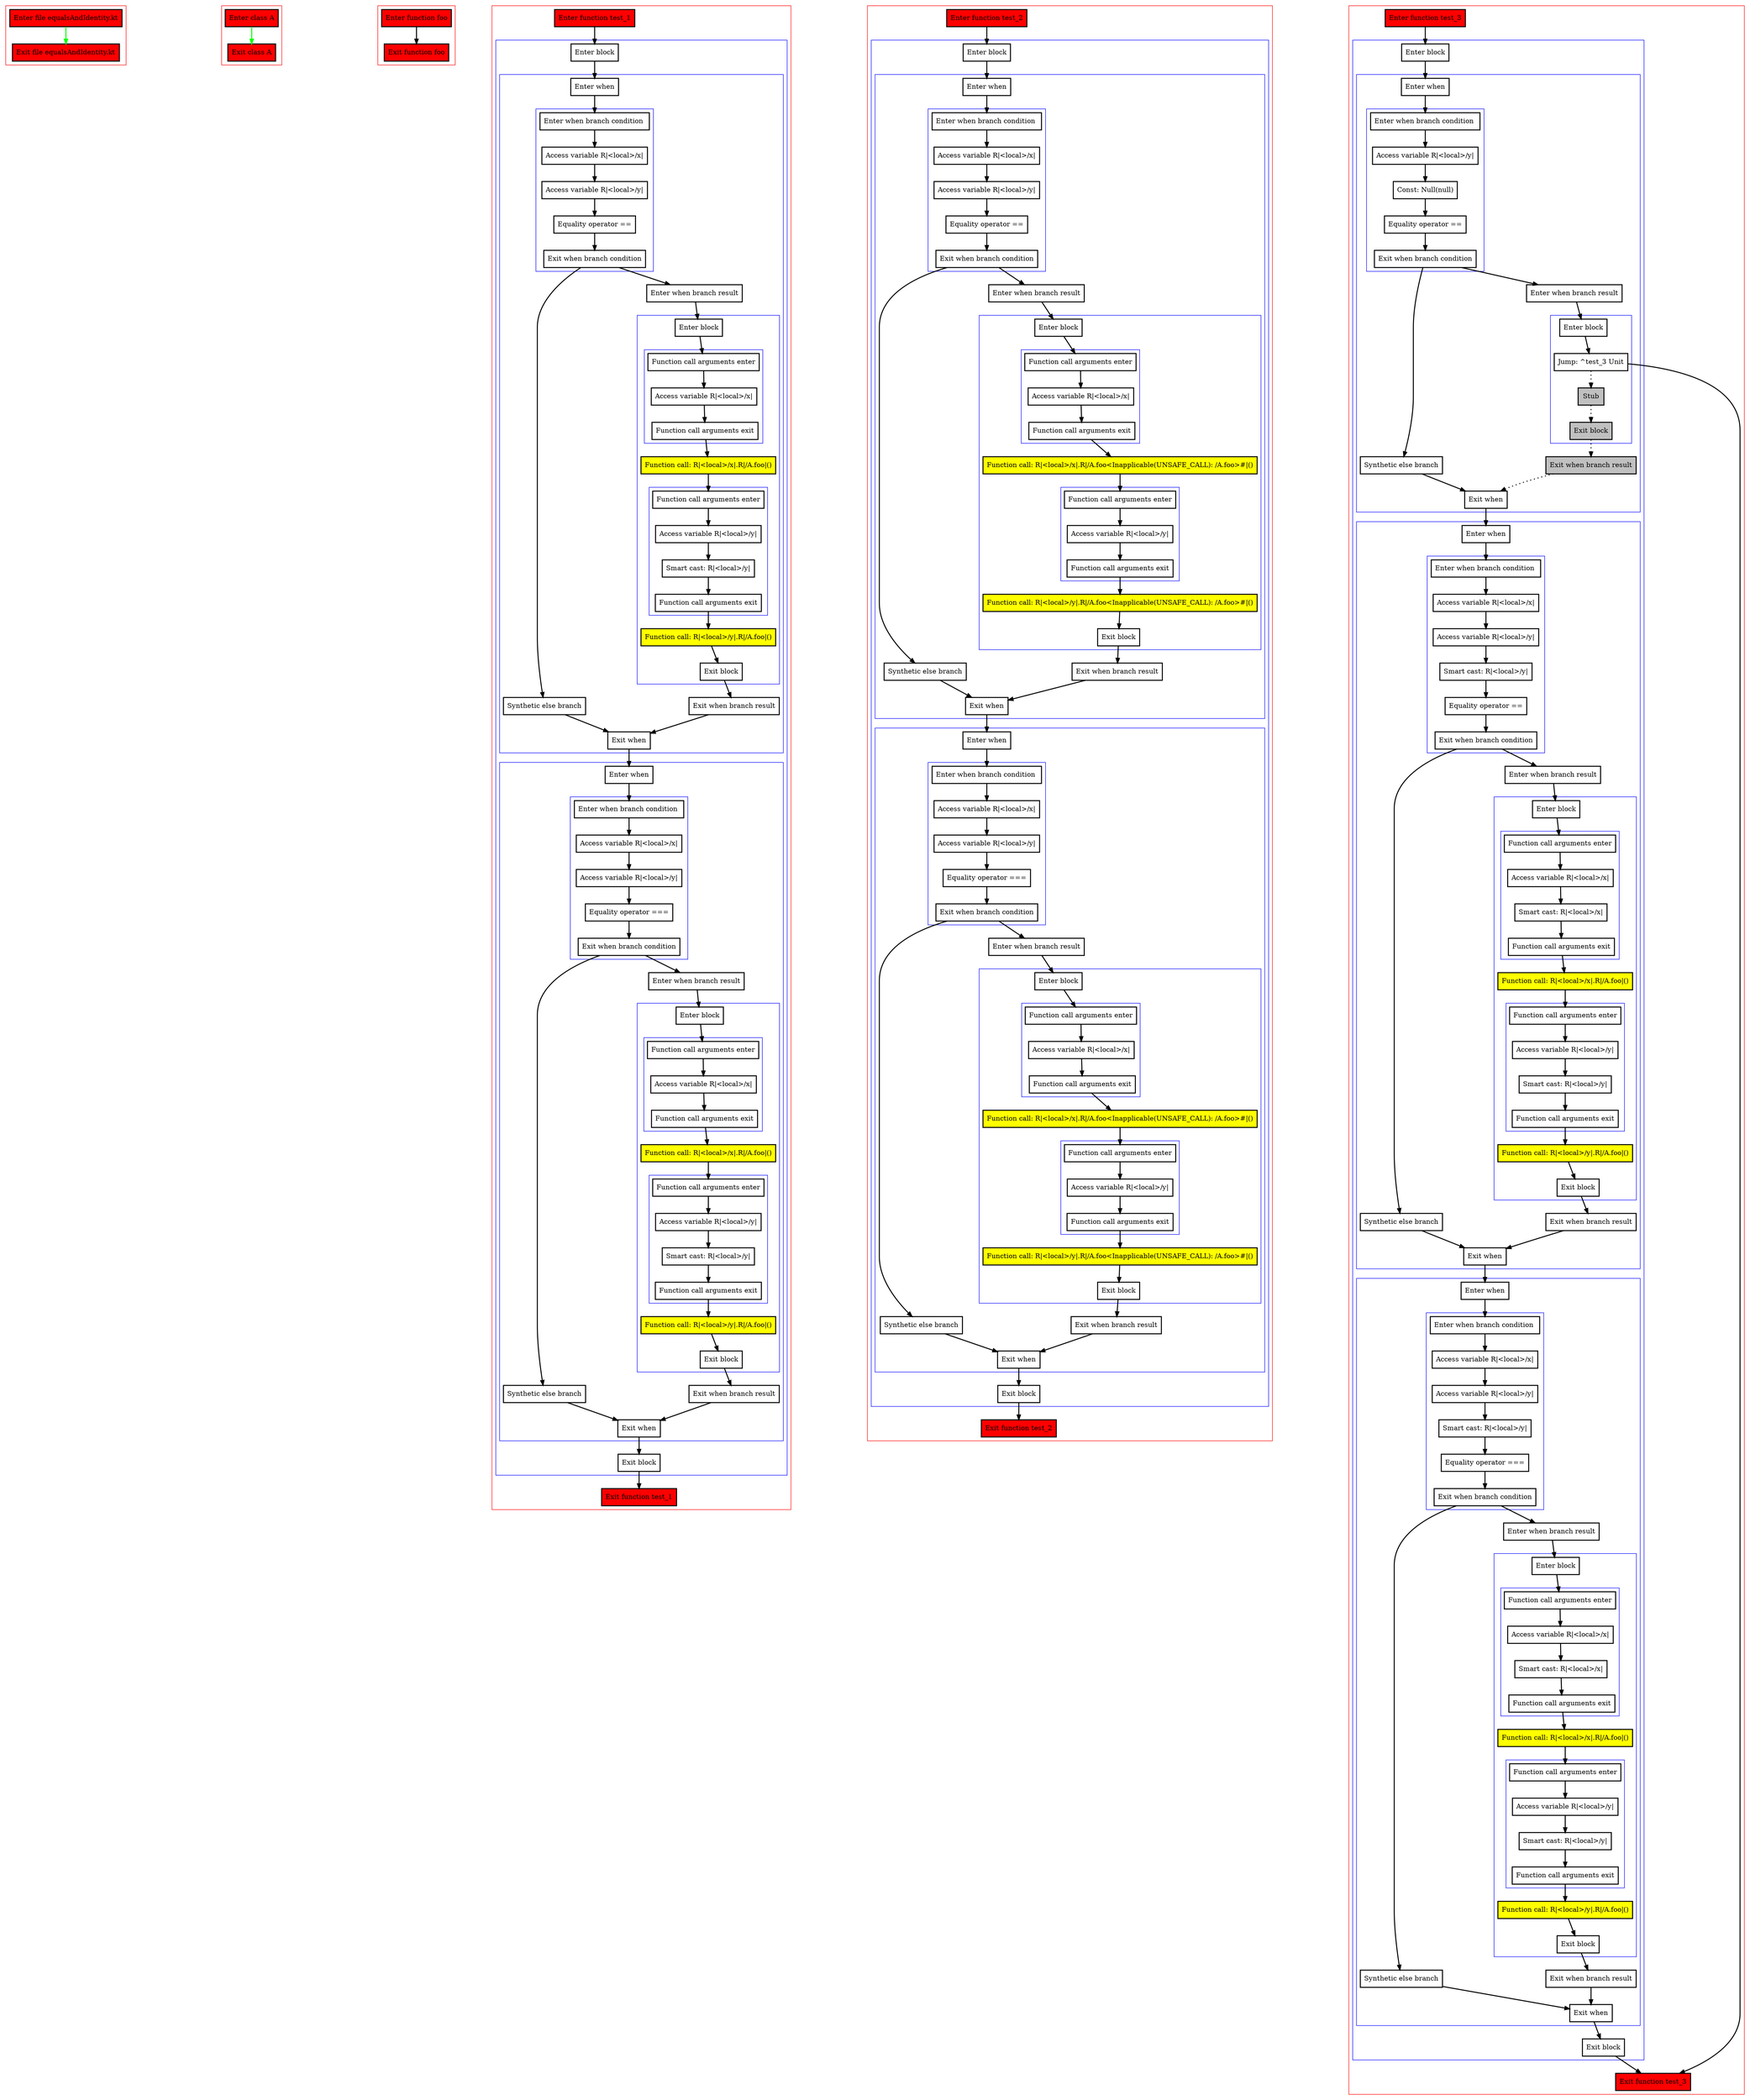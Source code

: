 digraph equalsAndIdentity_kt {
    graph [nodesep=3]
    node [shape=box penwidth=2]
    edge [penwidth=2]

    subgraph cluster_0 {
        color=red
        0 [label="Enter file equalsAndIdentity.kt" style="filled" fillcolor=red];
        1 [label="Exit file equalsAndIdentity.kt" style="filled" fillcolor=red];
    }
    0 -> {1} [color=green];

    subgraph cluster_1 {
        color=red
        2 [label="Enter class A" style="filled" fillcolor=red];
        3 [label="Exit class A" style="filled" fillcolor=red];
    }
    2 -> {3} [color=green];

    subgraph cluster_2 {
        color=red
        4 [label="Enter function foo" style="filled" fillcolor=red];
        5 [label="Exit function foo" style="filled" fillcolor=red];
    }
    4 -> {5};

    subgraph cluster_3 {
        color=red
        6 [label="Enter function test_1" style="filled" fillcolor=red];
        subgraph cluster_4 {
            color=blue
            7 [label="Enter block"];
            subgraph cluster_5 {
                color=blue
                8 [label="Enter when"];
                subgraph cluster_6 {
                    color=blue
                    9 [label="Enter when branch condition "];
                    10 [label="Access variable R|<local>/x|"];
                    11 [label="Access variable R|<local>/y|"];
                    12 [label="Equality operator =="];
                    13 [label="Exit when branch condition"];
                }
                14 [label="Synthetic else branch"];
                15 [label="Enter when branch result"];
                subgraph cluster_7 {
                    color=blue
                    16 [label="Enter block"];
                    subgraph cluster_8 {
                        color=blue
                        17 [label="Function call arguments enter"];
                        18 [label="Access variable R|<local>/x|"];
                        19 [label="Function call arguments exit"];
                    }
                    20 [label="Function call: R|<local>/x|.R|/A.foo|()" style="filled" fillcolor=yellow];
                    subgraph cluster_9 {
                        color=blue
                        21 [label="Function call arguments enter"];
                        22 [label="Access variable R|<local>/y|"];
                        23 [label="Smart cast: R|<local>/y|"];
                        24 [label="Function call arguments exit"];
                    }
                    25 [label="Function call: R|<local>/y|.R|/A.foo|()" style="filled" fillcolor=yellow];
                    26 [label="Exit block"];
                }
                27 [label="Exit when branch result"];
                28 [label="Exit when"];
            }
            subgraph cluster_10 {
                color=blue
                29 [label="Enter when"];
                subgraph cluster_11 {
                    color=blue
                    30 [label="Enter when branch condition "];
                    31 [label="Access variable R|<local>/x|"];
                    32 [label="Access variable R|<local>/y|"];
                    33 [label="Equality operator ==="];
                    34 [label="Exit when branch condition"];
                }
                35 [label="Synthetic else branch"];
                36 [label="Enter when branch result"];
                subgraph cluster_12 {
                    color=blue
                    37 [label="Enter block"];
                    subgraph cluster_13 {
                        color=blue
                        38 [label="Function call arguments enter"];
                        39 [label="Access variable R|<local>/x|"];
                        40 [label="Function call arguments exit"];
                    }
                    41 [label="Function call: R|<local>/x|.R|/A.foo|()" style="filled" fillcolor=yellow];
                    subgraph cluster_14 {
                        color=blue
                        42 [label="Function call arguments enter"];
                        43 [label="Access variable R|<local>/y|"];
                        44 [label="Smart cast: R|<local>/y|"];
                        45 [label="Function call arguments exit"];
                    }
                    46 [label="Function call: R|<local>/y|.R|/A.foo|()" style="filled" fillcolor=yellow];
                    47 [label="Exit block"];
                }
                48 [label="Exit when branch result"];
                49 [label="Exit when"];
            }
            50 [label="Exit block"];
        }
        51 [label="Exit function test_1" style="filled" fillcolor=red];
    }
    6 -> {7};
    7 -> {8};
    8 -> {9};
    9 -> {10};
    10 -> {11};
    11 -> {12};
    12 -> {13};
    13 -> {14 15};
    14 -> {28};
    15 -> {16};
    16 -> {17};
    17 -> {18};
    18 -> {19};
    19 -> {20};
    20 -> {21};
    21 -> {22};
    22 -> {23};
    23 -> {24};
    24 -> {25};
    25 -> {26};
    26 -> {27};
    27 -> {28};
    28 -> {29};
    29 -> {30};
    30 -> {31};
    31 -> {32};
    32 -> {33};
    33 -> {34};
    34 -> {35 36};
    35 -> {49};
    36 -> {37};
    37 -> {38};
    38 -> {39};
    39 -> {40};
    40 -> {41};
    41 -> {42};
    42 -> {43};
    43 -> {44};
    44 -> {45};
    45 -> {46};
    46 -> {47};
    47 -> {48};
    48 -> {49};
    49 -> {50};
    50 -> {51};

    subgraph cluster_15 {
        color=red
        52 [label="Enter function test_2" style="filled" fillcolor=red];
        subgraph cluster_16 {
            color=blue
            53 [label="Enter block"];
            subgraph cluster_17 {
                color=blue
                54 [label="Enter when"];
                subgraph cluster_18 {
                    color=blue
                    55 [label="Enter when branch condition "];
                    56 [label="Access variable R|<local>/x|"];
                    57 [label="Access variable R|<local>/y|"];
                    58 [label="Equality operator =="];
                    59 [label="Exit when branch condition"];
                }
                60 [label="Synthetic else branch"];
                61 [label="Enter when branch result"];
                subgraph cluster_19 {
                    color=blue
                    62 [label="Enter block"];
                    subgraph cluster_20 {
                        color=blue
                        63 [label="Function call arguments enter"];
                        64 [label="Access variable R|<local>/x|"];
                        65 [label="Function call arguments exit"];
                    }
                    66 [label="Function call: R|<local>/x|.R|/A.foo<Inapplicable(UNSAFE_CALL): /A.foo>#|()" style="filled" fillcolor=yellow];
                    subgraph cluster_21 {
                        color=blue
                        67 [label="Function call arguments enter"];
                        68 [label="Access variable R|<local>/y|"];
                        69 [label="Function call arguments exit"];
                    }
                    70 [label="Function call: R|<local>/y|.R|/A.foo<Inapplicable(UNSAFE_CALL): /A.foo>#|()" style="filled" fillcolor=yellow];
                    71 [label="Exit block"];
                }
                72 [label="Exit when branch result"];
                73 [label="Exit when"];
            }
            subgraph cluster_22 {
                color=blue
                74 [label="Enter when"];
                subgraph cluster_23 {
                    color=blue
                    75 [label="Enter when branch condition "];
                    76 [label="Access variable R|<local>/x|"];
                    77 [label="Access variable R|<local>/y|"];
                    78 [label="Equality operator ==="];
                    79 [label="Exit when branch condition"];
                }
                80 [label="Synthetic else branch"];
                81 [label="Enter when branch result"];
                subgraph cluster_24 {
                    color=blue
                    82 [label="Enter block"];
                    subgraph cluster_25 {
                        color=blue
                        83 [label="Function call arguments enter"];
                        84 [label="Access variable R|<local>/x|"];
                        85 [label="Function call arguments exit"];
                    }
                    86 [label="Function call: R|<local>/x|.R|/A.foo<Inapplicable(UNSAFE_CALL): /A.foo>#|()" style="filled" fillcolor=yellow];
                    subgraph cluster_26 {
                        color=blue
                        87 [label="Function call arguments enter"];
                        88 [label="Access variable R|<local>/y|"];
                        89 [label="Function call arguments exit"];
                    }
                    90 [label="Function call: R|<local>/y|.R|/A.foo<Inapplicable(UNSAFE_CALL): /A.foo>#|()" style="filled" fillcolor=yellow];
                    91 [label="Exit block"];
                }
                92 [label="Exit when branch result"];
                93 [label="Exit when"];
            }
            94 [label="Exit block"];
        }
        95 [label="Exit function test_2" style="filled" fillcolor=red];
    }
    52 -> {53};
    53 -> {54};
    54 -> {55};
    55 -> {56};
    56 -> {57};
    57 -> {58};
    58 -> {59};
    59 -> {60 61};
    60 -> {73};
    61 -> {62};
    62 -> {63};
    63 -> {64};
    64 -> {65};
    65 -> {66};
    66 -> {67};
    67 -> {68};
    68 -> {69};
    69 -> {70};
    70 -> {71};
    71 -> {72};
    72 -> {73};
    73 -> {74};
    74 -> {75};
    75 -> {76};
    76 -> {77};
    77 -> {78};
    78 -> {79};
    79 -> {80 81};
    80 -> {93};
    81 -> {82};
    82 -> {83};
    83 -> {84};
    84 -> {85};
    85 -> {86};
    86 -> {87};
    87 -> {88};
    88 -> {89};
    89 -> {90};
    90 -> {91};
    91 -> {92};
    92 -> {93};
    93 -> {94};
    94 -> {95};

    subgraph cluster_27 {
        color=red
        96 [label="Enter function test_3" style="filled" fillcolor=red];
        subgraph cluster_28 {
            color=blue
            97 [label="Enter block"];
            subgraph cluster_29 {
                color=blue
                98 [label="Enter when"];
                subgraph cluster_30 {
                    color=blue
                    99 [label="Enter when branch condition "];
                    100 [label="Access variable R|<local>/y|"];
                    101 [label="Const: Null(null)"];
                    102 [label="Equality operator =="];
                    103 [label="Exit when branch condition"];
                }
                104 [label="Synthetic else branch"];
                105 [label="Enter when branch result"];
                subgraph cluster_31 {
                    color=blue
                    106 [label="Enter block"];
                    107 [label="Jump: ^test_3 Unit"];
                    108 [label="Stub" style="filled" fillcolor=gray];
                    109 [label="Exit block" style="filled" fillcolor=gray];
                }
                110 [label="Exit when branch result" style="filled" fillcolor=gray];
                111 [label="Exit when"];
            }
            subgraph cluster_32 {
                color=blue
                112 [label="Enter when"];
                subgraph cluster_33 {
                    color=blue
                    113 [label="Enter when branch condition "];
                    114 [label="Access variable R|<local>/x|"];
                    115 [label="Access variable R|<local>/y|"];
                    116 [label="Smart cast: R|<local>/y|"];
                    117 [label="Equality operator =="];
                    118 [label="Exit when branch condition"];
                }
                119 [label="Synthetic else branch"];
                120 [label="Enter when branch result"];
                subgraph cluster_34 {
                    color=blue
                    121 [label="Enter block"];
                    subgraph cluster_35 {
                        color=blue
                        122 [label="Function call arguments enter"];
                        123 [label="Access variable R|<local>/x|"];
                        124 [label="Smart cast: R|<local>/x|"];
                        125 [label="Function call arguments exit"];
                    }
                    126 [label="Function call: R|<local>/x|.R|/A.foo|()" style="filled" fillcolor=yellow];
                    subgraph cluster_36 {
                        color=blue
                        127 [label="Function call arguments enter"];
                        128 [label="Access variable R|<local>/y|"];
                        129 [label="Smart cast: R|<local>/y|"];
                        130 [label="Function call arguments exit"];
                    }
                    131 [label="Function call: R|<local>/y|.R|/A.foo|()" style="filled" fillcolor=yellow];
                    132 [label="Exit block"];
                }
                133 [label="Exit when branch result"];
                134 [label="Exit when"];
            }
            subgraph cluster_37 {
                color=blue
                135 [label="Enter when"];
                subgraph cluster_38 {
                    color=blue
                    136 [label="Enter when branch condition "];
                    137 [label="Access variable R|<local>/x|"];
                    138 [label="Access variable R|<local>/y|"];
                    139 [label="Smart cast: R|<local>/y|"];
                    140 [label="Equality operator ==="];
                    141 [label="Exit when branch condition"];
                }
                142 [label="Synthetic else branch"];
                143 [label="Enter when branch result"];
                subgraph cluster_39 {
                    color=blue
                    144 [label="Enter block"];
                    subgraph cluster_40 {
                        color=blue
                        145 [label="Function call arguments enter"];
                        146 [label="Access variable R|<local>/x|"];
                        147 [label="Smart cast: R|<local>/x|"];
                        148 [label="Function call arguments exit"];
                    }
                    149 [label="Function call: R|<local>/x|.R|/A.foo|()" style="filled" fillcolor=yellow];
                    subgraph cluster_41 {
                        color=blue
                        150 [label="Function call arguments enter"];
                        151 [label="Access variable R|<local>/y|"];
                        152 [label="Smart cast: R|<local>/y|"];
                        153 [label="Function call arguments exit"];
                    }
                    154 [label="Function call: R|<local>/y|.R|/A.foo|()" style="filled" fillcolor=yellow];
                    155 [label="Exit block"];
                }
                156 [label="Exit when branch result"];
                157 [label="Exit when"];
            }
            158 [label="Exit block"];
        }
        159 [label="Exit function test_3" style="filled" fillcolor=red];
    }
    96 -> {97};
    97 -> {98};
    98 -> {99};
    99 -> {100};
    100 -> {101};
    101 -> {102};
    102 -> {103};
    103 -> {104 105};
    104 -> {111};
    105 -> {106};
    106 -> {107};
    107 -> {159};
    107 -> {108} [style=dotted];
    108 -> {109} [style=dotted];
    109 -> {110} [style=dotted];
    110 -> {111} [style=dotted];
    111 -> {112};
    112 -> {113};
    113 -> {114};
    114 -> {115};
    115 -> {116};
    116 -> {117};
    117 -> {118};
    118 -> {119 120};
    119 -> {134};
    120 -> {121};
    121 -> {122};
    122 -> {123};
    123 -> {124};
    124 -> {125};
    125 -> {126};
    126 -> {127};
    127 -> {128};
    128 -> {129};
    129 -> {130};
    130 -> {131};
    131 -> {132};
    132 -> {133};
    133 -> {134};
    134 -> {135};
    135 -> {136};
    136 -> {137};
    137 -> {138};
    138 -> {139};
    139 -> {140};
    140 -> {141};
    141 -> {142 143};
    142 -> {157};
    143 -> {144};
    144 -> {145};
    145 -> {146};
    146 -> {147};
    147 -> {148};
    148 -> {149};
    149 -> {150};
    150 -> {151};
    151 -> {152};
    152 -> {153};
    153 -> {154};
    154 -> {155};
    155 -> {156};
    156 -> {157};
    157 -> {158};
    158 -> {159};

}
